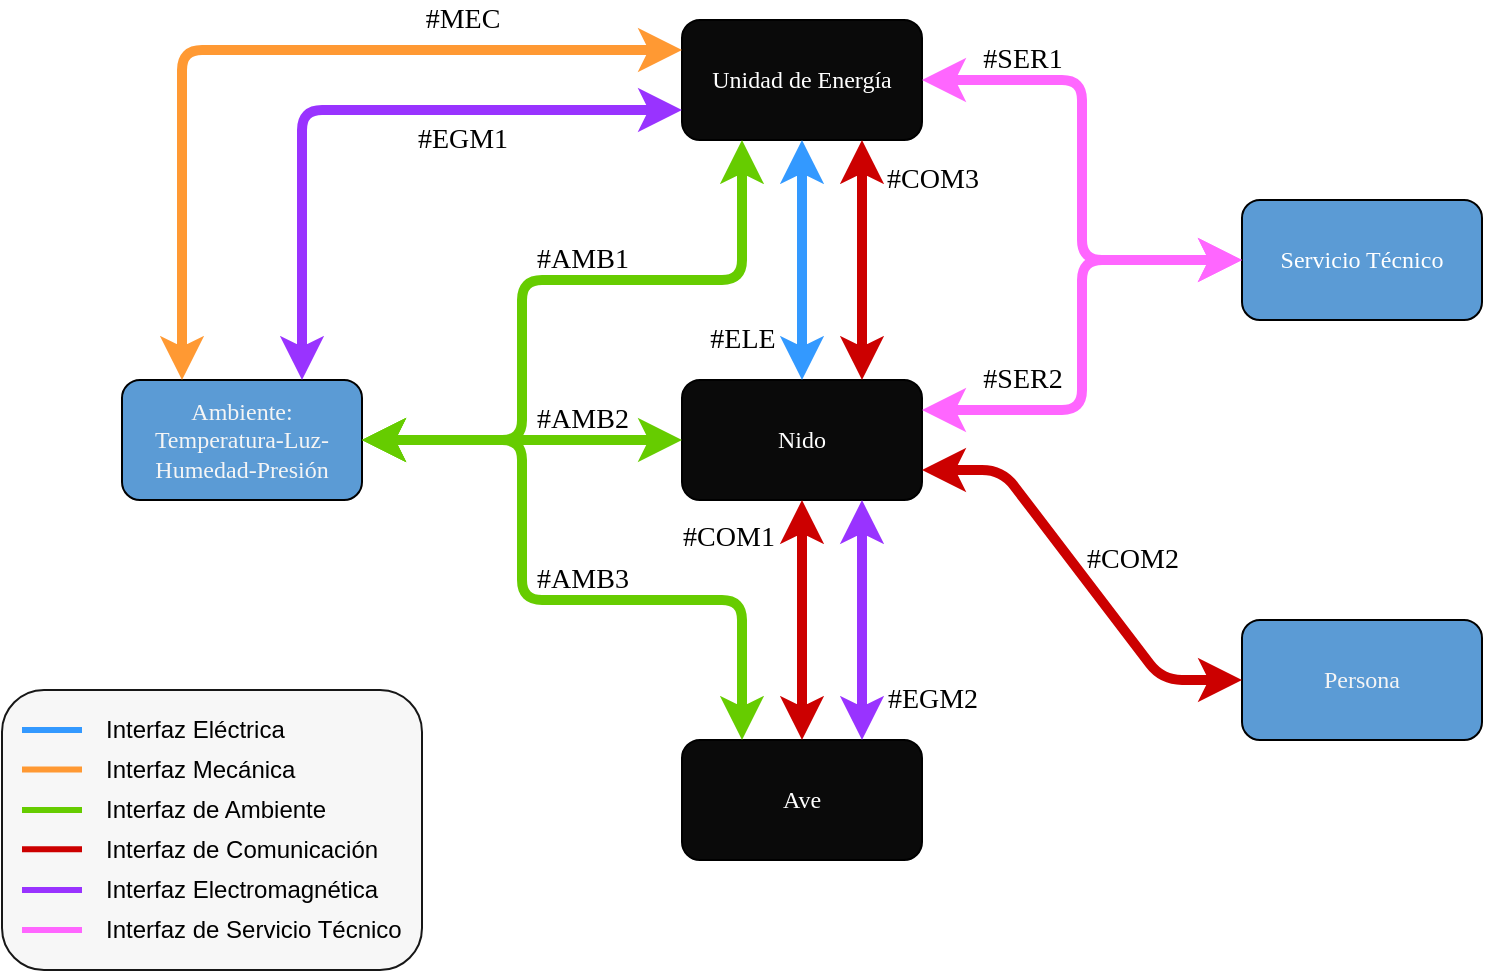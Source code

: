 <mxfile version="14.5.1" type="device"><diagram id="prtHgNgQTEPvFCAcTncT" name="Page-1"><mxGraphModel dx="2012" dy="685" grid="1" gridSize="10" guides="1" tooltips="1" connect="1" arrows="1" fold="1" page="1" pageScale="1" pageWidth="827" pageHeight="1169" math="0" shadow="0"><root><mxCell id="0"/><mxCell id="1" parent="0"/><mxCell id="FoZWJafzDrA2iEJfoOMl-11" value="" style="rounded=1;whiteSpace=wrap;html=1;fillColor=#F7F7F7;gradientColor=none;strokeColor=#171717;" parent="1" vertex="1"><mxGeometry x="-20" y="445" width="210" height="140" as="geometry"/></mxCell><mxCell id="g2b8cTnSpFu6AyGjp7k1-1" value="&lt;font color=&quot;#ffffff&quot; face=&quot;Calibri&quot;&gt;Nido&lt;/font&gt;" style="rounded=1;whiteSpace=wrap;html=1;fillColor=#0A0A0A;" parent="1" vertex="1"><mxGeometry x="320" y="290" width="120" height="60" as="geometry"/></mxCell><mxCell id="g2b8cTnSpFu6AyGjp7k1-2" value="&lt;div&gt;&lt;font color=&quot;#F5F5F5&quot; face=&quot;Calibri&quot;&gt;Ambiente:&lt;/font&gt;&lt;/div&gt;&lt;div&gt;&lt;font color=&quot;#F5F5F5&quot;&gt;&lt;font face=&quot;Calibri&quot;&gt;Temperatura-Luz-Humedad-Presión&lt;/font&gt;&lt;br&gt;&lt;/font&gt;&lt;/div&gt;" style="rounded=1;whiteSpace=wrap;html=1;fillColor=#5B9BD5;" parent="1" vertex="1"><mxGeometry x="40" y="290" width="120" height="60" as="geometry"/></mxCell><mxCell id="g2b8cTnSpFu6AyGjp7k1-3" value="&lt;font color=&quot;#ffffff&quot; face=&quot;Calibri&quot;&gt;Ave&lt;/font&gt;" style="rounded=1;whiteSpace=wrap;html=1;fillColor=#0A0A0A;" parent="1" vertex="1"><mxGeometry x="320" y="470" width="120" height="60" as="geometry"/></mxCell><mxCell id="g2b8cTnSpFu6AyGjp7k1-4" value="&lt;font color=&quot;#FFFFFF&quot; face=&quot;Calibri&quot;&gt;Unidad de Energía&lt;/font&gt;" style="rounded=1;whiteSpace=wrap;html=1;fillColor=#0A0A0A;" parent="1" vertex="1"><mxGeometry x="320" y="110" width="120" height="60" as="geometry"/></mxCell><mxCell id="g2b8cTnSpFu6AyGjp7k1-5" value="&lt;font color=&quot;#FFFFFF&quot;&gt;&lt;font face=&quot;Calibri&quot;&gt;Servicio Técnico&lt;/font&gt;&lt;br&gt;&lt;/font&gt;" style="rounded=1;whiteSpace=wrap;html=1;fillColor=#5B9BD5;" parent="1" vertex="1"><mxGeometry x="600" y="200" width="120" height="60" as="geometry"/></mxCell><mxCell id="g2b8cTnSpFu6AyGjp7k1-6" value="&lt;div&gt;&lt;font color=&quot;#F5F5F5&quot;&gt;&lt;font face=&quot;Calibri&quot;&gt;Persona&lt;/font&gt;&lt;br&gt;&lt;/font&gt;&lt;/div&gt;" style="rounded=1;whiteSpace=wrap;html=1;fillColor=#5B9BD5;" parent="1" vertex="1"><mxGeometry x="600" y="410" width="120" height="60" as="geometry"/></mxCell><mxCell id="g2b8cTnSpFu6AyGjp7k1-7" value="" style="endArrow=classic;startArrow=classic;html=1;entryX=0.5;entryY=1;entryDx=0;entryDy=0;exitX=0.5;exitY=0;exitDx=0;exitDy=0;strokeWidth=5;strokeColor=#3399FF;" parent="1" source="g2b8cTnSpFu6AyGjp7k1-1" target="g2b8cTnSpFu6AyGjp7k1-4" edge="1"><mxGeometry width="50" height="50" relative="1" as="geometry"><mxPoint x="390" y="420" as="sourcePoint"/><mxPoint x="440" y="370" as="targetPoint"/></mxGeometry></mxCell><mxCell id="g2b8cTnSpFu6AyGjp7k1-13" value="" style="endArrow=classic;startArrow=classic;html=1;strokeWidth=5;entryX=0.5;entryY=1;entryDx=0;entryDy=0;exitX=0.5;exitY=0;exitDx=0;exitDy=0;strokeColor=#CC0000;" parent="1" source="g2b8cTnSpFu6AyGjp7k1-3" target="g2b8cTnSpFu6AyGjp7k1-1" edge="1"><mxGeometry width="50" height="50" relative="1" as="geometry"><mxPoint x="360" y="440" as="sourcePoint"/><mxPoint x="410" y="390" as="targetPoint"/></mxGeometry></mxCell><mxCell id="g2b8cTnSpFu6AyGjp7k1-16" value="Interfaz Electromagnética" style="text;html=1;strokeColor=none;fillColor=none;align=left;verticalAlign=middle;whiteSpace=wrap;rounded=0;" parent="1" vertex="1"><mxGeometry x="30" y="535" width="140" height="20" as="geometry"/></mxCell><mxCell id="g2b8cTnSpFu6AyGjp7k1-21" value="" style="endArrow=classic;startArrow=classic;html=1;strokeWidth=5;exitX=1;exitY=0.5;exitDx=0;exitDy=0;strokeColor=#66CC00;entryX=0;entryY=0.5;entryDx=0;entryDy=0;" parent="1" source="g2b8cTnSpFu6AyGjp7k1-2" target="g2b8cTnSpFu6AyGjp7k1-1" edge="1"><mxGeometry width="50" height="50" relative="1" as="geometry"><mxPoint x="140" y="350" as="sourcePoint"/><mxPoint x="238.26" y="320.04" as="targetPoint"/></mxGeometry></mxCell><mxCell id="g2b8cTnSpFu6AyGjp7k1-22" value="" style="endArrow=classic;startArrow=classic;html=1;strokeWidth=5;fillColor=#6a00ff;strokeColor=#9933FF;entryX=0;entryY=0.75;entryDx=0;entryDy=0;exitX=0.75;exitY=0;exitDx=0;exitDy=0;" parent="1" source="g2b8cTnSpFu6AyGjp7k1-2" target="g2b8cTnSpFu6AyGjp7k1-4" edge="1"><mxGeometry width="50" height="50" relative="1" as="geometry"><mxPoint x="83" y="270" as="sourcePoint"/><mxPoint x="236.23" y="159.77" as="targetPoint"/><Array as="points"><mxPoint x="130" y="155"/></Array></mxGeometry></mxCell><mxCell id="g2b8cTnSpFu6AyGjp7k1-23" value="" style="endArrow=classic;startArrow=classic;html=1;strokeWidth=5;fillColor=#f0a30a;strokeColor=#FF9933;entryX=0;entryY=0.25;entryDx=0;entryDy=0;exitX=0.25;exitY=0;exitDx=0;exitDy=0;" parent="1" source="g2b8cTnSpFu6AyGjp7k1-2" target="g2b8cTnSpFu6AyGjp7k1-4" edge="1"><mxGeometry width="50" height="50" relative="1" as="geometry"><mxPoint x="43" y="270" as="sourcePoint"/><mxPoint x="240" y="119.82" as="targetPoint"/><Array as="points"><mxPoint x="70" y="125"/></Array></mxGeometry></mxCell><mxCell id="g2b8cTnSpFu6AyGjp7k1-26" value="" style="endArrow=classic;startArrow=classic;html=1;strokeWidth=5;strokeColor=#FF66FF;exitX=0;exitY=0.5;exitDx=0;exitDy=0;" parent="1" edge="1" source="g2b8cTnSpFu6AyGjp7k1-5"><mxGeometry width="50" height="50" relative="1" as="geometry"><mxPoint x="600" y="140" as="sourcePoint"/><mxPoint x="440" y="140" as="targetPoint"/><Array as="points"><mxPoint x="520" y="230"/><mxPoint x="520" y="140"/></Array></mxGeometry></mxCell><mxCell id="g2b8cTnSpFu6AyGjp7k1-32" value="" style="endArrow=classic;startArrow=classic;html=1;strokeWidth=5;entryX=0.5;entryY=1;entryDx=0;entryDy=0;exitX=0.75;exitY=0;exitDx=0;exitDy=0;strokeColor=#CC0000;" parent="1" source="g2b8cTnSpFu6AyGjp7k1-1" edge="1"><mxGeometry width="50" height="50" relative="1" as="geometry"><mxPoint x="409.94" y="265.05" as="sourcePoint"/><mxPoint x="410" y="170" as="targetPoint"/></mxGeometry></mxCell><mxCell id="g2b8cTnSpFu6AyGjp7k1-33" value="" style="endArrow=classic;startArrow=classic;html=1;strokeWidth=5;entryX=0;entryY=0.5;entryDx=0;entryDy=0;fillColor=#e51400;exitX=1;exitY=0.75;exitDx=0;exitDy=0;strokeColor=#CC0000;" parent="1" source="g2b8cTnSpFu6AyGjp7k1-1" target="g2b8cTnSpFu6AyGjp7k1-6" edge="1"><mxGeometry width="50" height="50" relative="1" as="geometry"><mxPoint x="530" y="320.04" as="sourcePoint"/><mxPoint x="470" y="370" as="targetPoint"/><Array as="points"><mxPoint x="480" y="335"/><mxPoint x="560" y="440"/></Array></mxGeometry></mxCell><mxCell id="LhoV5KDTjKm9cKpk6tw1-2" value="" style="endArrow=none;html=1;strokeWidth=3;strokeColor=#FF9933;" parent="1" edge="1"><mxGeometry width="50" height="50" relative="1" as="geometry"><mxPoint x="-10" y="484.8" as="sourcePoint"/><mxPoint x="20" y="484.8" as="targetPoint"/></mxGeometry></mxCell><mxCell id="LhoV5KDTjKm9cKpk6tw1-3" value="" style="endArrow=none;html=1;strokeWidth=3;strokeColor=#66CC00;" parent="1" edge="1"><mxGeometry width="50" height="50" relative="1" as="geometry"><mxPoint x="-10" y="505" as="sourcePoint"/><mxPoint x="20" y="505" as="targetPoint"/></mxGeometry></mxCell><mxCell id="LhoV5KDTjKm9cKpk6tw1-4" value="" style="endArrow=none;html=1;strokeWidth=3;strokeColor=#CC0000;" parent="1" edge="1"><mxGeometry width="50" height="50" relative="1" as="geometry"><mxPoint x="-10" y="524.6" as="sourcePoint"/><mxPoint x="20" y="524.6" as="targetPoint"/></mxGeometry></mxCell><mxCell id="LhoV5KDTjKm9cKpk6tw1-5" value="" style="endArrow=none;html=1;strokeWidth=3;strokeColor=#9933FF;" parent="1" edge="1"><mxGeometry width="50" height="50" relative="1" as="geometry"><mxPoint x="-10" y="545" as="sourcePoint"/><mxPoint x="20" y="545" as="targetPoint"/></mxGeometry></mxCell><mxCell id="LhoV5KDTjKm9cKpk6tw1-6" value="" style="endArrow=none;html=1;strokeWidth=3;strokeColor=#FF66FF;" parent="1" edge="1"><mxGeometry width="50" height="50" relative="1" as="geometry"><mxPoint x="-10" y="565" as="sourcePoint"/><mxPoint x="20" y="565" as="targetPoint"/></mxGeometry></mxCell><mxCell id="LhoV5KDTjKm9cKpk6tw1-7" value="Interfaz de Ambiente" style="text;html=1;strokeColor=none;fillColor=none;align=left;verticalAlign=middle;whiteSpace=wrap;rounded=0;" parent="1" vertex="1"><mxGeometry x="30" y="495" width="140" height="20" as="geometry"/></mxCell><mxCell id="LhoV5KDTjKm9cKpk6tw1-8" value="Interfaz Mecánica" style="text;html=1;strokeColor=none;fillColor=none;align=left;verticalAlign=middle;whiteSpace=wrap;rounded=0;" parent="1" vertex="1"><mxGeometry x="30" y="475" width="140" height="20" as="geometry"/></mxCell><mxCell id="LhoV5KDTjKm9cKpk6tw1-9" value="Interfaz de Servicio Técnico" style="text;html=1;strokeColor=none;fillColor=none;align=left;verticalAlign=middle;whiteSpace=wrap;rounded=0;" parent="1" vertex="1"><mxGeometry x="30" y="555" width="160" height="20" as="geometry"/></mxCell><mxCell id="LhoV5KDTjKm9cKpk6tw1-10" value="Interfaz de Comunicación" style="text;html=1;strokeColor=none;fillColor=none;align=left;verticalAlign=middle;whiteSpace=wrap;rounded=0;" parent="1" vertex="1"><mxGeometry x="30" y="515" width="140" height="20" as="geometry"/></mxCell><mxCell id="MyDgVUPTQJoPVccUkU_2-3" value="" style="endArrow=none;html=1;strokeWidth=3;strokeColor=#3399FF;" edge="1" parent="1"><mxGeometry width="50" height="50" relative="1" as="geometry"><mxPoint x="-10.0" y="465" as="sourcePoint"/><mxPoint x="20.0" y="465" as="targetPoint"/></mxGeometry></mxCell><mxCell id="MyDgVUPTQJoPVccUkU_2-4" value="Interfaz Eléctrica" style="text;html=1;strokeColor=none;fillColor=none;align=left;verticalAlign=middle;whiteSpace=wrap;rounded=0;" vertex="1" parent="1"><mxGeometry x="30" y="455" width="160" height="20" as="geometry"/></mxCell><mxCell id="MyDgVUPTQJoPVccUkU_2-5" value="" style="endArrow=classic;startArrow=classic;html=1;strokeWidth=5;exitX=1;exitY=0.5;exitDx=0;exitDy=0;strokeColor=#66CC00;entryX=0.25;entryY=1;entryDx=0;entryDy=0;" edge="1" parent="1" source="g2b8cTnSpFu6AyGjp7k1-2" target="g2b8cTnSpFu6AyGjp7k1-4"><mxGeometry width="50" height="50" relative="1" as="geometry"><mxPoint x="120" y="319.58" as="sourcePoint"/><mxPoint x="320" y="319.58" as="targetPoint"/><Array as="points"><mxPoint x="240" y="320"/><mxPoint x="240" y="240"/><mxPoint x="350" y="240"/></Array></mxGeometry></mxCell><mxCell id="MyDgVUPTQJoPVccUkU_2-6" value="" style="endArrow=classic;startArrow=classic;html=1;strokeWidth=5;exitX=1;exitY=0.5;exitDx=0;exitDy=0;strokeColor=#66CC00;entryX=0.25;entryY=0;entryDx=0;entryDy=0;" edge="1" parent="1" source="g2b8cTnSpFu6AyGjp7k1-2" target="g2b8cTnSpFu6AyGjp7k1-3"><mxGeometry width="50" height="50" relative="1" as="geometry"><mxPoint x="120" y="319.58" as="sourcePoint"/><mxPoint x="320" y="319.58" as="targetPoint"/><Array as="points"><mxPoint x="240" y="320"/><mxPoint x="240" y="400"/><mxPoint x="350" y="400"/></Array></mxGeometry></mxCell><mxCell id="MyDgVUPTQJoPVccUkU_2-8" value="" style="endArrow=classic;startArrow=classic;html=1;strokeWidth=5;strokeColor=#FF66FF;entryX=1;entryY=0.25;entryDx=0;entryDy=0;exitX=0;exitY=0.5;exitDx=0;exitDy=0;" edge="1" parent="1" source="g2b8cTnSpFu6AyGjp7k1-5"><mxGeometry width="50" height="50" relative="1" as="geometry"><mxPoint x="600" y="200" as="sourcePoint"/><mxPoint x="440" y="305" as="targetPoint"/><Array as="points"><mxPoint x="520" y="230"/><mxPoint x="520" y="305"/></Array></mxGeometry></mxCell><mxCell id="MyDgVUPTQJoPVccUkU_2-9" value="&lt;font face=&quot;Calibri&quot; style=&quot;font-size: 14px&quot;&gt;#SER1&lt;/font&gt;" style="text;html=1;align=center;verticalAlign=middle;resizable=0;points=[];autosize=1;" vertex="1" parent="1"><mxGeometry x="465" y="120" width="50" height="20" as="geometry"/></mxCell><mxCell id="MyDgVUPTQJoPVccUkU_2-10" value="&lt;font face=&quot;Calibri&quot; style=&quot;font-size: 14px&quot;&gt;#COM2&lt;/font&gt;" style="text;html=1;align=center;verticalAlign=middle;resizable=0;points=[];autosize=1;" vertex="1" parent="1"><mxGeometry x="515" y="370" width="60" height="20" as="geometry"/></mxCell><mxCell id="MyDgVUPTQJoPVccUkU_2-11" value="&lt;font face=&quot;Calibri&quot;&gt;&lt;span style=&quot;font-size: 14px&quot;&gt;#COM1&lt;/span&gt;&lt;/font&gt;" style="text;html=1;align=center;verticalAlign=middle;resizable=0;points=[];autosize=1;" vertex="1" parent="1"><mxGeometry x="313" y="359" width="60" height="20" as="geometry"/></mxCell><mxCell id="MyDgVUPTQJoPVccUkU_2-12" value="&lt;font face=&quot;Calibri&quot; style=&quot;font-size: 14px&quot;&gt;#AMB3&lt;/font&gt;" style="text;html=1;align=center;verticalAlign=middle;resizable=0;points=[];autosize=1;" vertex="1" parent="1"><mxGeometry x="240" y="380" width="60" height="20" as="geometry"/></mxCell><mxCell id="MyDgVUPTQJoPVccUkU_2-13" value="&lt;font face=&quot;Calibri&quot; style=&quot;font-size: 14px&quot;&gt;#SER2&lt;/font&gt;" style="text;html=1;align=center;verticalAlign=middle;resizable=0;points=[];autosize=1;" vertex="1" parent="1"><mxGeometry x="465" y="280" width="50" height="20" as="geometry"/></mxCell><mxCell id="MyDgVUPTQJoPVccUkU_2-15" value="&lt;font face=&quot;Calibri&quot; style=&quot;font-size: 14px&quot;&gt;#AMB2&lt;/font&gt;" style="text;html=1;align=center;verticalAlign=middle;resizable=0;points=[];autosize=1;" vertex="1" parent="1"><mxGeometry x="240" y="300" width="60" height="20" as="geometry"/></mxCell><mxCell id="MyDgVUPTQJoPVccUkU_2-16" value="&lt;font face=&quot;Calibri&quot; style=&quot;font-size: 14px&quot;&gt;#AMB1&lt;/font&gt;" style="text;html=1;align=center;verticalAlign=middle;resizable=0;points=[];autosize=1;" vertex="1" parent="1"><mxGeometry x="240" y="220" width="60" height="20" as="geometry"/></mxCell><mxCell id="MyDgVUPTQJoPVccUkU_2-17" value="&lt;font face=&quot;Calibri&quot; style=&quot;font-size: 14px&quot;&gt;#EGM1&lt;/font&gt;" style="text;html=1;align=center;verticalAlign=middle;resizable=0;points=[];autosize=1;" vertex="1" parent="1"><mxGeometry x="180" y="160" width="60" height="20" as="geometry"/></mxCell><mxCell id="MyDgVUPTQJoPVccUkU_2-18" value="&lt;font face=&quot;Calibri&quot; style=&quot;font-size: 14px&quot;&gt;#MEC&lt;/font&gt;" style="text;html=1;align=center;verticalAlign=middle;resizable=0;points=[];autosize=1;" vertex="1" parent="1"><mxGeometry x="185" y="100" width="50" height="20" as="geometry"/></mxCell><mxCell id="MyDgVUPTQJoPVccUkU_2-19" value="&lt;font face=&quot;Calibri&quot;&gt;&lt;span style=&quot;font-size: 14px&quot;&gt;#COM3&lt;/span&gt;&lt;/font&gt;" style="text;html=1;align=center;verticalAlign=middle;resizable=0;points=[];autosize=1;" vertex="1" parent="1"><mxGeometry x="415" y="180" width="60" height="20" as="geometry"/></mxCell><mxCell id="MyDgVUPTQJoPVccUkU_2-20" value="&lt;font face=&quot;Calibri&quot; style=&quot;font-size: 14px&quot;&gt;#ELE&lt;/font&gt;" style="text;html=1;align=center;verticalAlign=middle;resizable=0;points=[];autosize=1;" vertex="1" parent="1"><mxGeometry x="330" y="260" width="40" height="20" as="geometry"/></mxCell><mxCell id="MyDgVUPTQJoPVccUkU_2-22" value="" style="endArrow=classic;startArrow=classic;html=1;strokeWidth=5;fillColor=#6a00ff;strokeColor=#9933FF;exitX=0.75;exitY=0;exitDx=0;exitDy=0;entryX=0.75;entryY=1;entryDx=0;entryDy=0;" edge="1" parent="1" source="g2b8cTnSpFu6AyGjp7k1-3" target="g2b8cTnSpFu6AyGjp7k1-1"><mxGeometry width="50" height="50" relative="1" as="geometry"><mxPoint x="440" y="447.5" as="sourcePoint"/><mxPoint x="630" y="313" as="targetPoint"/><Array as="points"><mxPoint x="410" y="390"/></Array></mxGeometry></mxCell><mxCell id="MyDgVUPTQJoPVccUkU_2-23" value="&lt;font face=&quot;Calibri&quot; style=&quot;font-size: 14px&quot;&gt;#EGM2&lt;/font&gt;" style="text;html=1;align=center;verticalAlign=middle;resizable=0;points=[];autosize=1;" vertex="1" parent="1"><mxGeometry x="415" y="440" width="60" height="20" as="geometry"/></mxCell></root></mxGraphModel></diagram></mxfile>